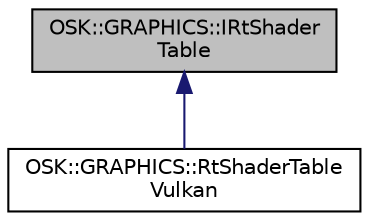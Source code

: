 digraph "OSK::GRAPHICS::IRtShaderTable"
{
 // LATEX_PDF_SIZE
  edge [fontname="Helvetica",fontsize="10",labelfontname="Helvetica",labelfontsize="10"];
  node [fontname="Helvetica",fontsize="10",shape=record];
  Node1 [label="OSK::GRAPHICS::IRtShader\lTable",height=0.2,width=0.4,color="black", fillcolor="grey75", style="filled", fontcolor="black",tooltip="Tabla que contiene los shaders que pueden ser invocados por un renderizado de trazado de rayos."];
  Node1 -> Node2 [dir="back",color="midnightblue",fontsize="10",style="solid",fontname="Helvetica"];
  Node2 [label="OSK::GRAPHICS::RtShaderTable\lVulkan",height=0.2,width=0.4,color="black", fillcolor="white", style="filled",URL="$class_o_s_k_1_1_g_r_a_p_h_i_c_s_1_1_rt_shader_table_vulkan.html",tooltip=" "];
}
